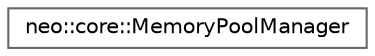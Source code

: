 digraph "Graphical Class Hierarchy"
{
 // LATEX_PDF_SIZE
  bgcolor="transparent";
  edge [fontname=Helvetica,fontsize=10,labelfontname=Helvetica,labelfontsize=10];
  node [fontname=Helvetica,fontsize=10,shape=box,height=0.2,width=0.4];
  rankdir="LR";
  Node0 [id="Node000000",label="neo::core::MemoryPoolManager",height=0.2,width=0.4,color="grey40", fillcolor="white", style="filled",URL="$classneo_1_1core_1_1_memory_pool_manager.html",tooltip="Singleton manager for global memory pools."];
}
